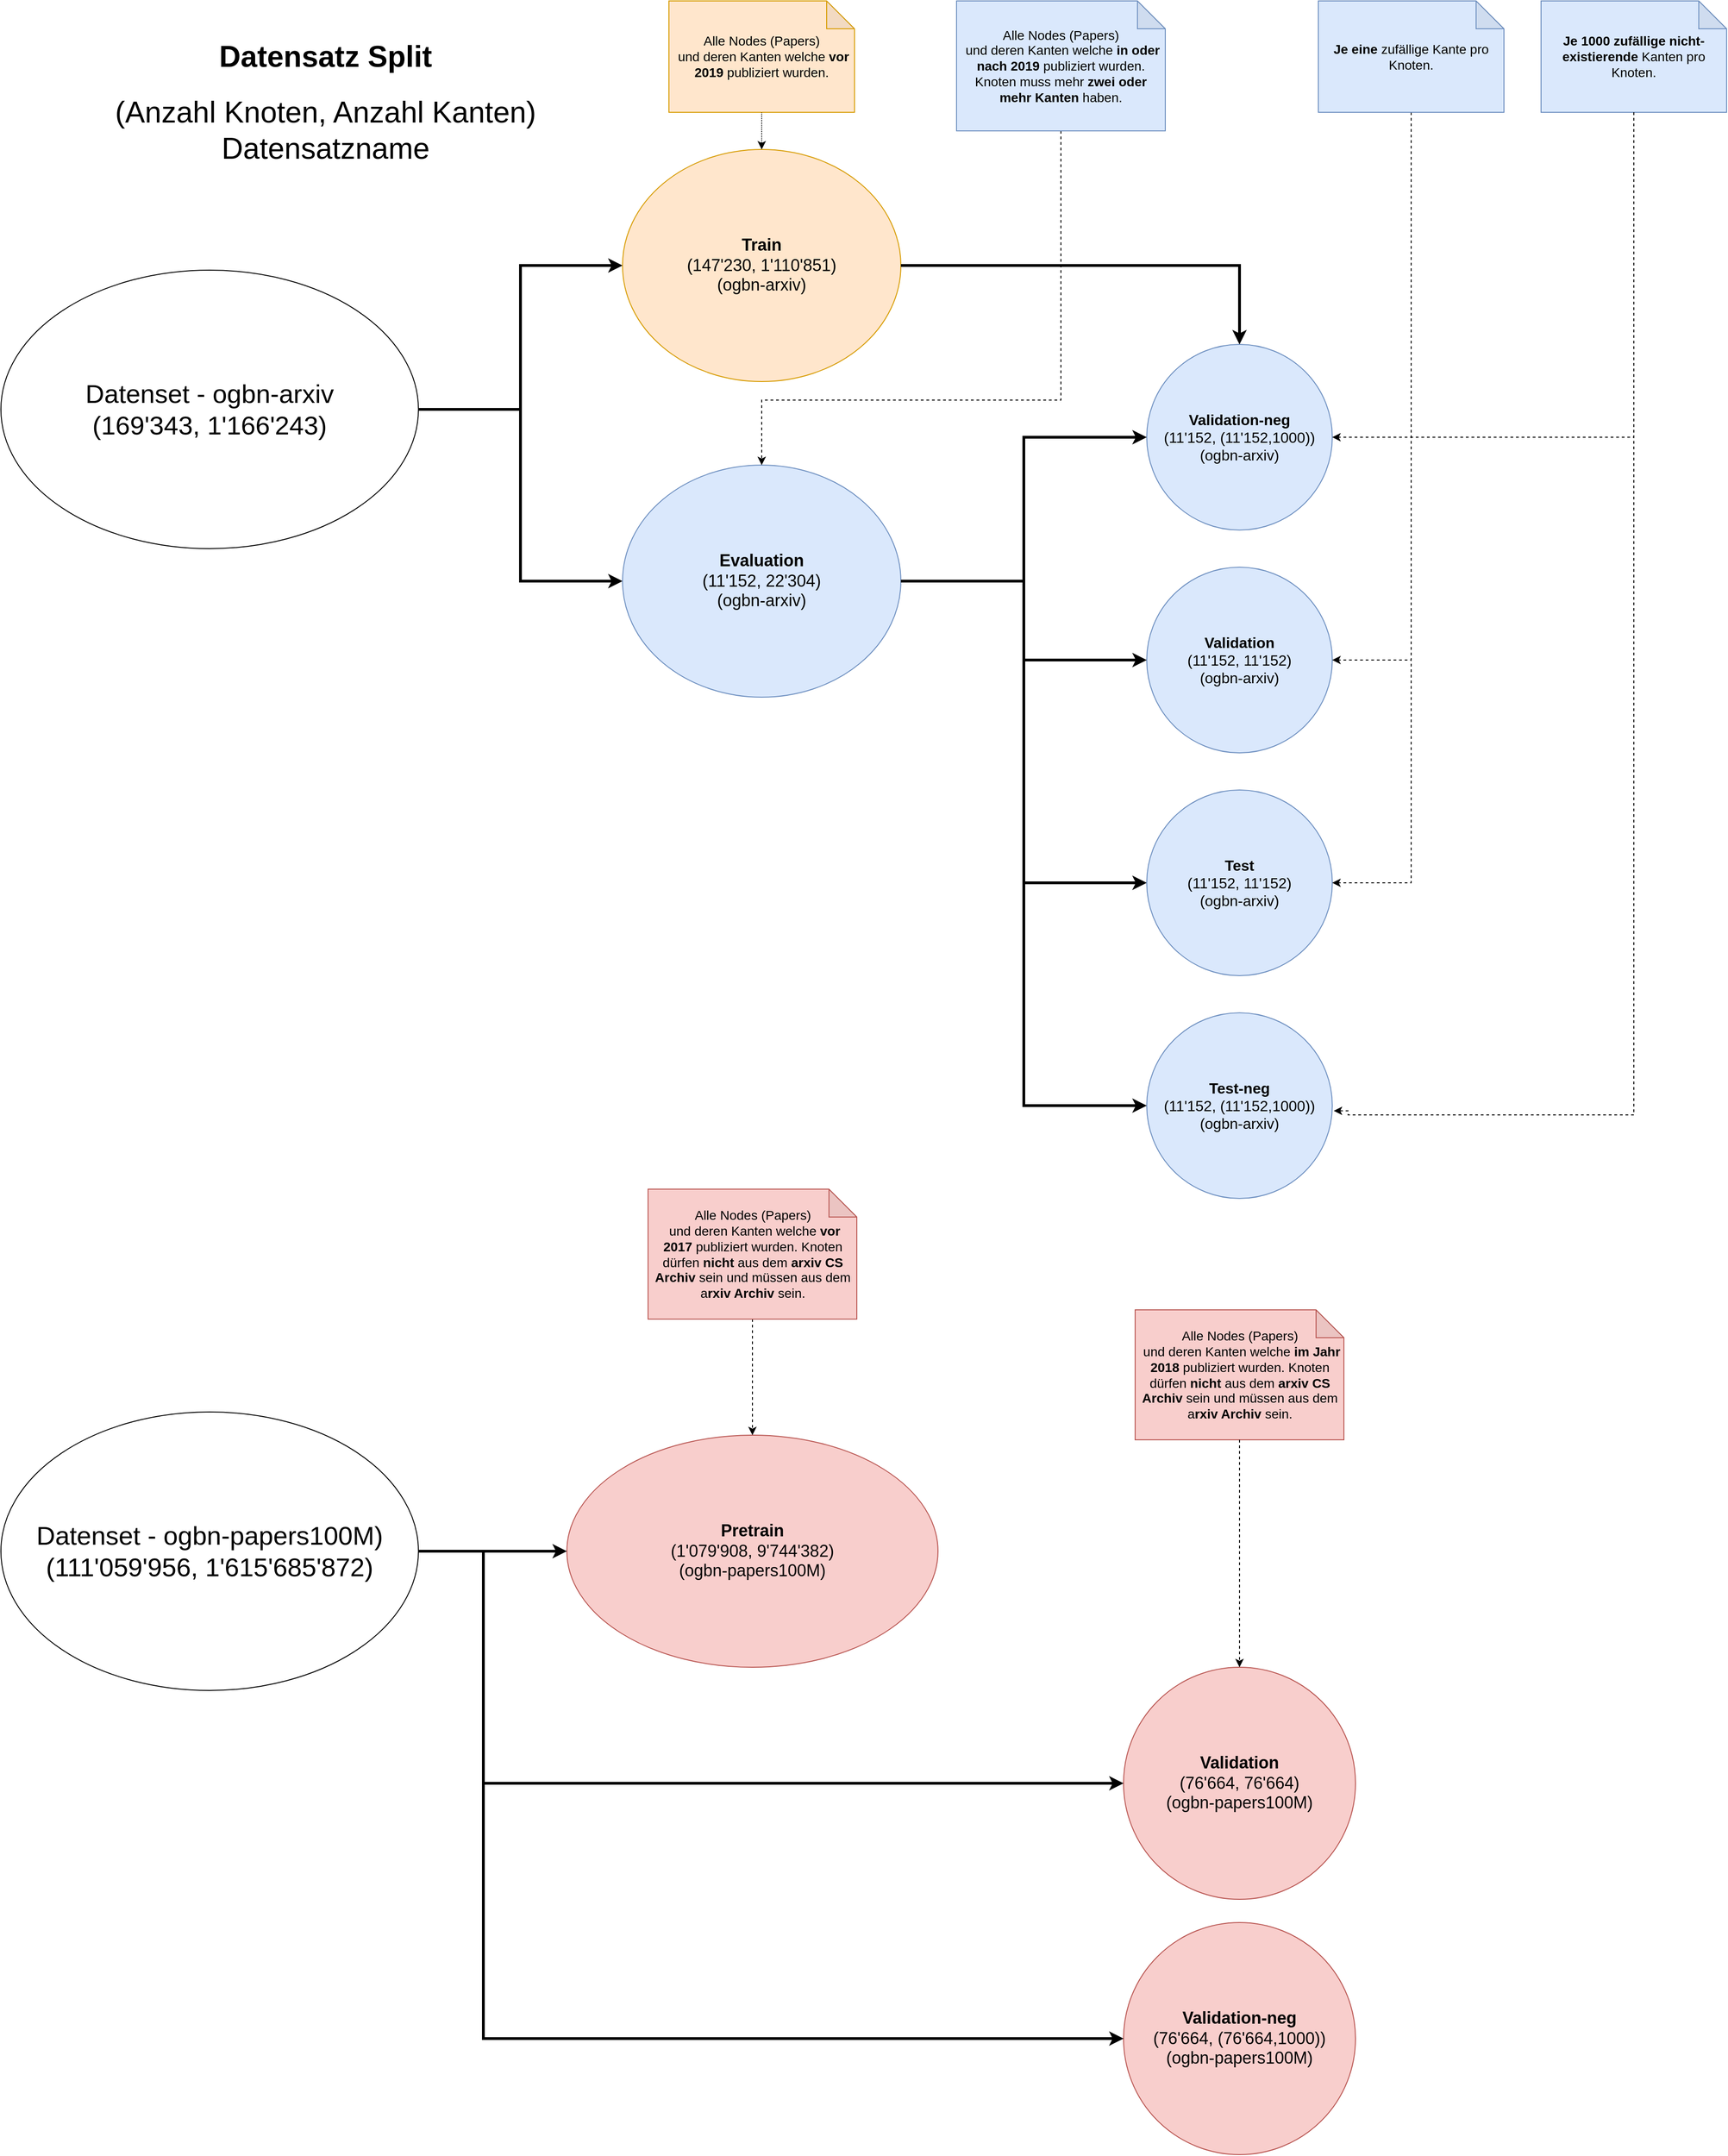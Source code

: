 <mxfile version="21.1.2" type="device">
  <diagram name="Page-1" id="2YBvvXClWsGukQMizWep">
    <mxGraphModel dx="2363" dy="1380" grid="1" gridSize="10" guides="1" tooltips="1" connect="1" arrows="1" fold="1" page="1" pageScale="1" pageWidth="850" pageHeight="1100" math="0" shadow="0">
      <root>
        <mxCell id="0" />
        <mxCell id="1" parent="0" />
        <mxCell id="DBZsah9PMcVBtdM9_Nkq-13" value="&lt;font style=&quot;font-size: 16px;&quot;&gt;&lt;b style=&quot;border-color: var(--border-color);&quot;&gt;Validation&lt;/b&gt;&lt;b&gt;-neg&lt;/b&gt;&lt;br&gt;(11&#39;152, (11&#39;152,1000))&lt;br&gt;(ogbn-arxiv)&lt;/font&gt;" style="ellipse;whiteSpace=wrap;html=1;align=center;fillColor=#dae8fc;strokeColor=#6c8ebf;" parent="1" vertex="1">
          <mxGeometry x="1275" y="380" width="200" height="200" as="geometry" />
        </mxCell>
        <mxCell id="kIvwkOcftFBGyBZxoerE-2" value="" style="edgeStyle=orthogonalEdgeStyle;rounded=0;orthogonalLoop=1;jettySize=auto;html=1;strokeWidth=3;" parent="1" source="oy7Zo6DhRCW7qj9CpCB3-3" target="kIvwkOcftFBGyBZxoerE-1" edge="1">
          <mxGeometry relative="1" as="geometry" />
        </mxCell>
        <mxCell id="kIvwkOcftFBGyBZxoerE-4" value="" style="edgeStyle=orthogonalEdgeStyle;rounded=0;orthogonalLoop=1;jettySize=auto;html=1;exitX=1;exitY=0.5;exitDx=0;exitDy=0;entryX=0;entryY=0.5;entryDx=0;entryDy=0;strokeWidth=3;" parent="1" source="oy7Zo6DhRCW7qj9CpCB3-3" target="kIvwkOcftFBGyBZxoerE-3" edge="1">
          <mxGeometry relative="1" as="geometry" />
        </mxCell>
        <mxCell id="oy7Zo6DhRCW7qj9CpCB3-3" value="&lt;font style=&quot;font-size: 28px;&quot;&gt;Datenset - ogbn-arxiv&lt;br&gt;(169&#39;343, 1&#39;166&#39;243)&lt;br&gt;&lt;/font&gt;" style="ellipse;whiteSpace=wrap;html=1;align=center;" parent="1" vertex="1">
          <mxGeometry x="40" y="300" width="450" height="300" as="geometry" />
        </mxCell>
        <mxCell id="oy7Zo6DhRCW7qj9CpCB3-4" value="&lt;font style=&quot;font-size: 18px&quot;&gt;&lt;span style=&quot;font-size: 18px&quot;&gt;&lt;b&gt;Pretrain&lt;/b&gt;&lt;/span&gt;&lt;br style=&quot;font-size: 18px&quot;&gt;&lt;span&gt;(&lt;/span&gt;&lt;span class=&quot;ui-provider a b c d e f g h i j k l m n o p q r s t u v w x y z ab ac ae af ag ah ai aj ak&quot; dir=&quot;ltr&quot;&gt;1&#39;079&#39;908,&amp;nbsp;&lt;/span&gt;9&#39;744&#39;382&lt;span&gt;)&lt;/span&gt;&lt;br&gt;&lt;span&gt;(&lt;/span&gt;&lt;span&gt;ogbn-papers100M&lt;/span&gt;&lt;span&gt;)&lt;/span&gt;&lt;/font&gt;" style="ellipse;whiteSpace=wrap;html=1;fillColor=#f8cecc;strokeColor=#b85450;align=center;" parent="1" vertex="1">
          <mxGeometry x="650" y="1555" width="400" height="250" as="geometry" />
        </mxCell>
        <mxCell id="kIvwkOcftFBGyBZxoerE-1" value="&lt;font style=&quot;font-size: 18px;&quot;&gt;&lt;b&gt;Train&lt;/b&gt;&lt;br&gt;(147&#39;230,&amp;nbsp;1&#39;110&#39;851)&lt;br&gt;(ogbn-arxiv)&lt;/font&gt;" style="ellipse;whiteSpace=wrap;html=1;fillColor=#ffe6cc;strokeColor=#d79b00;align=center;" parent="1" vertex="1">
          <mxGeometry x="710" y="170" width="300" height="250" as="geometry" />
        </mxCell>
        <mxCell id="kIvwkOcftFBGyBZxoerE-6" value="" style="edgeStyle=orthogonalEdgeStyle;rounded=0;orthogonalLoop=1;jettySize=auto;html=1;entryX=0;entryY=0.5;entryDx=0;entryDy=0;strokeWidth=3;" parent="1" source="kIvwkOcftFBGyBZxoerE-3" target="kIvwkOcftFBGyBZxoerE-9" edge="1">
          <mxGeometry relative="1" as="geometry" />
        </mxCell>
        <mxCell id="DBZsah9PMcVBtdM9_Nkq-15" value="" style="edgeStyle=orthogonalEdgeStyle;rounded=0;orthogonalLoop=1;jettySize=auto;html=1;entryX=0;entryY=0.5;entryDx=0;entryDy=0;strokeWidth=3;" parent="1" source="kIvwkOcftFBGyBZxoerE-3" target="DBZsah9PMcVBtdM9_Nkq-13" edge="1">
          <mxGeometry relative="1" as="geometry">
            <mxPoint x="1240" y="635" as="targetPoint" />
          </mxGeometry>
        </mxCell>
        <mxCell id="kIvwkOcftFBGyBZxoerE-3" value="&lt;font style=&quot;font-size: 18px;&quot;&gt;&lt;b&gt;Evaluation&lt;/b&gt;&lt;br&gt;(11&#39;152, 22&#39;304)&lt;br&gt;(ogbn-arxiv)&lt;/font&gt;" style="ellipse;whiteSpace=wrap;html=1;align=center;fillColor=#dae8fc;strokeColor=#6c8ebf;" parent="1" vertex="1">
          <mxGeometry x="710" y="510" width="300" height="250" as="geometry" />
        </mxCell>
        <mxCell id="kIvwkOcftFBGyBZxoerE-5" value="&lt;font style=&quot;font-size: 16px;&quot;&gt;&lt;b&gt;Validation&lt;/b&gt;&lt;br&gt;(11&#39;152, 11&#39;152)&lt;br&gt;(ogbn-arxiv)&lt;/font&gt;" style="ellipse;whiteSpace=wrap;html=1;align=center;fillColor=#dae8fc;strokeColor=#6c8ebf;" parent="1" vertex="1">
          <mxGeometry x="1275" y="620" width="200" height="200" as="geometry" />
        </mxCell>
        <mxCell id="kIvwkOcftFBGyBZxoerE-9" value="&lt;font style=&quot;font-size: 16px;&quot;&gt;&lt;b&gt;Test&lt;/b&gt;&lt;br&gt;(11&#39;152,&amp;nbsp;11&#39;152)&lt;br&gt;(ogbn-arxiv)&lt;/font&gt;" style="ellipse;whiteSpace=wrap;html=1;align=center;fillColor=#dae8fc;strokeColor=#6c8ebf;" parent="1" vertex="1">
          <mxGeometry x="1275" y="860" width="200" height="200" as="geometry" />
        </mxCell>
        <mxCell id="kIvwkOcftFBGyBZxoerE-10" value="" style="edgeStyle=orthogonalEdgeStyle;rounded=0;orthogonalLoop=1;jettySize=auto;html=1;entryX=0;entryY=0.5;entryDx=0;entryDy=0;strokeWidth=3;" parent="1" source="kIvwkOcftFBGyBZxoerE-3" target="kIvwkOcftFBGyBZxoerE-5" edge="1">
          <mxGeometry relative="1" as="geometry">
            <mxPoint x="1090" y="790" as="sourcePoint" />
            <mxPoint x="1290" y="950" as="targetPoint" />
          </mxGeometry>
        </mxCell>
        <mxCell id="kIvwkOcftFBGyBZxoerE-12" value="&lt;h1 style=&quot;font-size: 32px;&quot;&gt;&lt;font style=&quot;font-size: 32px;&quot;&gt;Datensatz Split&lt;/font&gt;&lt;/h1&gt;&lt;font style=&quot;font-size: 32px;&quot;&gt;&lt;div style=&quot;&quot;&gt;&lt;span style=&quot;background-color: initial;&quot;&gt;(Anzahl Knoten, Anzahl Kanten)&lt;/span&gt;&lt;/div&gt;&lt;div style=&quot;&quot;&gt;&lt;span style=&quot;background-color: initial;&quot;&gt;Datensatzname&lt;/span&gt;&lt;/div&gt;&lt;/font&gt;" style="text;html=1;strokeColor=none;fillColor=none;spacing=5;spacingTop=-20;whiteSpace=wrap;overflow=hidden;rounded=0;align=center;" parent="1" vertex="1">
          <mxGeometry x="120" y="40" width="540" height="150" as="geometry" />
        </mxCell>
        <mxCell id="kIvwkOcftFBGyBZxoerE-14" style="edgeStyle=orthogonalEdgeStyle;rounded=0;orthogonalLoop=1;jettySize=auto;html=1;exitX=1;exitY=0.5;exitDx=0;exitDy=0;entryX=0;entryY=0.5;entryDx=0;entryDy=0;strokeWidth=3;" parent="1" source="kIvwkOcftFBGyBZxoerE-13" target="oy7Zo6DhRCW7qj9CpCB3-4" edge="1">
          <mxGeometry relative="1" as="geometry" />
        </mxCell>
        <mxCell id="kIvwkOcftFBGyBZxoerE-13" value="&lt;font style=&quot;&quot;&gt;&lt;font style=&quot;font-size: 28px;&quot;&gt;Datenset -&amp;nbsp;ogbn-papers100M)(111&#39;059&#39;956, 1&#39;615&#39;685&#39;872)&lt;/font&gt;&lt;br&gt;&lt;/font&gt;" style="ellipse;whiteSpace=wrap;html=1;align=center;" parent="1" vertex="1">
          <mxGeometry x="40" y="1530" width="450" height="300" as="geometry" />
        </mxCell>
        <mxCell id="DBZsah9PMcVBtdM9_Nkq-3" value="" style="edgeStyle=orthogonalEdgeStyle;rounded=0;orthogonalLoop=1;jettySize=auto;html=1;entryX=0.5;entryY=0;entryDx=0;entryDy=0;dashed=1;dashPattern=1 1;" parent="1" source="DBZsah9PMcVBtdM9_Nkq-1" target="kIvwkOcftFBGyBZxoerE-1" edge="1">
          <mxGeometry relative="1" as="geometry" />
        </mxCell>
        <mxCell id="DBZsah9PMcVBtdM9_Nkq-1" value="&lt;font style=&quot;font-size: 14px;&quot;&gt;Alle Nodes&amp;nbsp;(Papers)&lt;br&gt;&amp;nbsp;und deren Kanten welche &lt;b&gt;vor 2019&lt;/b&gt; publiziert wurden.&lt;/font&gt;" style="shape=note;whiteSpace=wrap;html=1;backgroundOutline=1;darkOpacity=0.05;fillColor=#ffe6cc;strokeColor=#d79b00;" parent="1" vertex="1">
          <mxGeometry x="760" y="10" width="200" height="120" as="geometry" />
        </mxCell>
        <mxCell id="DBZsah9PMcVBtdM9_Nkq-5" style="edgeStyle=orthogonalEdgeStyle;rounded=0;orthogonalLoop=1;jettySize=auto;html=1;exitX=0.5;exitY=1;exitDx=0;exitDy=0;exitPerimeter=0;entryX=0.5;entryY=0;entryDx=0;entryDy=0;dashed=1;" parent="1" source="DBZsah9PMcVBtdM9_Nkq-4" target="kIvwkOcftFBGyBZxoerE-3" edge="1">
          <mxGeometry relative="1" as="geometry">
            <Array as="points">
              <mxPoint x="1183" y="440" />
              <mxPoint x="860" y="440" />
            </Array>
          </mxGeometry>
        </mxCell>
        <mxCell id="DBZsah9PMcVBtdM9_Nkq-4" value="&lt;font style=&quot;font-size: 14px;&quot;&gt;Alle Nodes&amp;nbsp;(Papers)&lt;br&gt;&amp;nbsp;und deren Kanten welche&lt;b&gt; in oder nach&lt;/b&gt; &lt;b&gt;2019 &lt;/b&gt;publiziert wurden. Knoten muss mehr &lt;b&gt;zwei oder mehr Kanten&lt;/b&gt; haben.&lt;br&gt;&lt;/font&gt;" style="shape=note;whiteSpace=wrap;html=1;backgroundOutline=1;darkOpacity=0.05;fillColor=#dae8fc;strokeColor=#6c8ebf;" parent="1" vertex="1">
          <mxGeometry x="1070" y="10" width="225" height="140" as="geometry" />
        </mxCell>
        <mxCell id="DBZsah9PMcVBtdM9_Nkq-8" value="" style="edgeStyle=orthogonalEdgeStyle;rounded=0;orthogonalLoop=1;jettySize=auto;html=1;exitX=0.5;exitY=1;exitDx=0;exitDy=0;exitPerimeter=0;entryX=1;entryY=0.5;entryDx=0;entryDy=0;dashed=1;" parent="1" source="DBZsah9PMcVBtdM9_Nkq-6" target="kIvwkOcftFBGyBZxoerE-5" edge="1">
          <mxGeometry relative="1" as="geometry" />
        </mxCell>
        <mxCell id="DBZsah9PMcVBtdM9_Nkq-9" style="edgeStyle=orthogonalEdgeStyle;rounded=0;orthogonalLoop=1;jettySize=auto;html=1;exitX=0.5;exitY=1;exitDx=0;exitDy=0;exitPerimeter=0;entryX=1;entryY=0.5;entryDx=0;entryDy=0;dashed=1;" parent="1" source="DBZsah9PMcVBtdM9_Nkq-6" target="kIvwkOcftFBGyBZxoerE-9" edge="1">
          <mxGeometry relative="1" as="geometry" />
        </mxCell>
        <mxCell id="DBZsah9PMcVBtdM9_Nkq-6" value="&lt;span style=&quot;font-size: 14px;&quot;&gt;&lt;b&gt;Je eine &lt;/b&gt;zufällige Kante pro Knoten.&lt;/span&gt;" style="shape=note;whiteSpace=wrap;html=1;backgroundOutline=1;darkOpacity=0.05;fillColor=#dae8fc;strokeColor=#6c8ebf;" parent="1" vertex="1">
          <mxGeometry x="1460" y="10" width="200" height="120" as="geometry" />
        </mxCell>
        <mxCell id="DBZsah9PMcVBtdM9_Nkq-12" value="" style="edgeStyle=orthogonalEdgeStyle;rounded=0;orthogonalLoop=1;jettySize=auto;html=1;entryX=0.5;entryY=0;entryDx=0;entryDy=0;dashed=1;" parent="1" source="DBZsah9PMcVBtdM9_Nkq-10" target="oy7Zo6DhRCW7qj9CpCB3-4" edge="1">
          <mxGeometry relative="1" as="geometry">
            <mxPoint x="860" y="1510" as="targetPoint" />
          </mxGeometry>
        </mxCell>
        <mxCell id="DBZsah9PMcVBtdM9_Nkq-10" value="&lt;font style=&quot;font-size: 14px&quot;&gt;Alle Nodes&amp;nbsp;(Papers)&lt;br&gt;&amp;nbsp;und deren Kanten welche&lt;b&gt; vor &lt;/b&gt;&lt;b&gt;2017&amp;nbsp;&lt;/b&gt;publiziert wurden. Knoten dürfen &lt;b&gt;nicht &lt;/b&gt;aus dem &lt;b&gt;arxiv CS Archiv&lt;/b&gt; sein und&amp;nbsp;&lt;span class=&quot;ui-provider a b c d e f g h i j k l m n o p q r s t u v w x y z ab ac ae af ag ah ai aj ak&quot; dir=&quot;ltr&quot;&gt;müssen aus dem a&lt;b&gt;rxiv Archiv&lt;/b&gt; sein.&lt;/span&gt;&lt;br&gt;&lt;/font&gt;" style="shape=note;whiteSpace=wrap;html=1;backgroundOutline=1;darkOpacity=0.05;fillColor=#f8cecc;strokeColor=#b85450;" parent="1" vertex="1">
          <mxGeometry x="737.5" y="1290" width="225" height="140" as="geometry" />
        </mxCell>
        <mxCell id="DBZsah9PMcVBtdM9_Nkq-16" value="&lt;font style=&quot;font-size: 16px;&quot;&gt;&lt;b&gt;Test-neg&lt;/b&gt;&lt;br&gt;(11&#39;152, (11&#39;152,1000))&lt;br&gt;(ogbn-arxiv)&lt;/font&gt;" style="ellipse;whiteSpace=wrap;html=1;align=center;fillColor=#dae8fc;strokeColor=#6c8ebf;" parent="1" vertex="1">
          <mxGeometry x="1275" y="1100" width="200" height="200" as="geometry" />
        </mxCell>
        <mxCell id="DBZsah9PMcVBtdM9_Nkq-17" value="" style="edgeStyle=orthogonalEdgeStyle;rounded=0;orthogonalLoop=1;jettySize=auto;html=1;entryX=0;entryY=0.5;entryDx=0;entryDy=0;exitX=1;exitY=0.5;exitDx=0;exitDy=0;strokeWidth=3;" parent="1" source="kIvwkOcftFBGyBZxoerE-3" target="DBZsah9PMcVBtdM9_Nkq-16" edge="1">
          <mxGeometry relative="1" as="geometry">
            <mxPoint x="1010" y="630" as="sourcePoint" />
            <mxPoint x="1300" y="990" as="targetPoint" />
          </mxGeometry>
        </mxCell>
        <mxCell id="DBZsah9PMcVBtdM9_Nkq-21" value="" style="edgeStyle=orthogonalEdgeStyle;rounded=0;orthogonalLoop=1;jettySize=auto;html=1;dashed=1;entryX=1;entryY=0.5;entryDx=0;entryDy=0;" parent="1" source="DBZsah9PMcVBtdM9_Nkq-19" target="DBZsah9PMcVBtdM9_Nkq-13" edge="1">
          <mxGeometry relative="1" as="geometry">
            <mxPoint x="1800" y="230" as="targetPoint" />
            <Array as="points">
              <mxPoint x="1800" y="480" />
            </Array>
          </mxGeometry>
        </mxCell>
        <mxCell id="DBZsah9PMcVBtdM9_Nkq-19" value="&lt;span style=&quot;font-size: 14px;&quot;&gt;&lt;b&gt;Je 1000&amp;nbsp;zufällige nicht-existierende &lt;/b&gt;Kanten pro Knoten.&lt;/span&gt;" style="shape=note;whiteSpace=wrap;html=1;backgroundOutline=1;darkOpacity=0.05;fillColor=#dae8fc;strokeColor=#6c8ebf;" parent="1" vertex="1">
          <mxGeometry x="1700" y="10" width="200" height="120" as="geometry" />
        </mxCell>
        <mxCell id="DBZsah9PMcVBtdM9_Nkq-24" value="" style="edgeStyle=orthogonalEdgeStyle;rounded=0;orthogonalLoop=1;jettySize=auto;html=1;dashed=1;entryX=1.008;entryY=0.528;entryDx=0;entryDy=0;exitX=0.5;exitY=1;exitDx=0;exitDy=0;exitPerimeter=0;entryPerimeter=0;" parent="1" source="DBZsah9PMcVBtdM9_Nkq-19" target="DBZsah9PMcVBtdM9_Nkq-16" edge="1">
          <mxGeometry relative="1" as="geometry">
            <mxPoint x="1810" y="140" as="sourcePoint" />
            <mxPoint x="1500" y="990" as="targetPoint" />
            <Array as="points">
              <mxPoint x="1800" y="1210" />
              <mxPoint x="1492" y="1210" />
              <mxPoint x="1492" y="1206" />
            </Array>
          </mxGeometry>
        </mxCell>
        <mxCell id="e8f7FmHir4usAq6fZGoY-6" value="" style="edgeStyle=orthogonalEdgeStyle;rounded=0;orthogonalLoop=1;jettySize=auto;html=1;strokeWidth=3;exitX=1;exitY=0.5;exitDx=0;exitDy=0;entryX=0.5;entryY=0;entryDx=0;entryDy=0;" parent="1" source="kIvwkOcftFBGyBZxoerE-1" target="DBZsah9PMcVBtdM9_Nkq-13" edge="1">
          <mxGeometry relative="1" as="geometry">
            <mxPoint x="500" y="460" as="sourcePoint" />
            <mxPoint x="720" y="305" as="targetPoint" />
            <Array as="points">
              <mxPoint x="1375" y="295" />
            </Array>
          </mxGeometry>
        </mxCell>
        <mxCell id="VVx2se1u-HFRKgwkV1f8-1" value="&lt;font style=&quot;font-size: 18px&quot;&gt;&lt;span style=&quot;font-size: 18px&quot;&gt;&lt;b&gt;Validation&lt;/b&gt;&lt;/span&gt;&lt;br style=&quot;font-size: 18px&quot;&gt;&lt;span&gt;(&lt;/span&gt;&lt;span class=&quot;ui-provider a b c d e f g h i j k l m n o p q r s t u v w x y z ab ac ae af ag ah ai aj ak&quot; dir=&quot;ltr&quot;&gt;76&#39;664,&amp;nbsp;&lt;/span&gt;&lt;span class=&quot;ui-provider a b c d e f g h i j k l m n o p q r s t u v w x y z ab ac ae af ag ah ai aj ak&quot; dir=&quot;ltr&quot;&gt;76&#39;664&lt;/span&gt;&lt;span&gt;)&lt;/span&gt;&lt;br&gt;&lt;span&gt;(&lt;/span&gt;&lt;span&gt;ogbn-papers100M&lt;/span&gt;&lt;span&gt;)&lt;/span&gt;&lt;/font&gt;" style="ellipse;whiteSpace=wrap;html=1;fillColor=#f8cecc;strokeColor=#b85450;align=center;" parent="1" vertex="1">
          <mxGeometry x="1250" y="1805" width="250" height="250" as="geometry" />
        </mxCell>
        <mxCell id="VVx2se1u-HFRKgwkV1f8-2" style="edgeStyle=orthogonalEdgeStyle;rounded=0;orthogonalLoop=1;jettySize=auto;html=1;exitX=1;exitY=0.5;exitDx=0;exitDy=0;entryX=0;entryY=0.5;entryDx=0;entryDy=0;strokeWidth=3;" parent="1" source="kIvwkOcftFBGyBZxoerE-13" target="VVx2se1u-HFRKgwkV1f8-1" edge="1">
          <mxGeometry relative="1" as="geometry">
            <mxPoint x="500" y="1690" as="sourcePoint" />
            <mxPoint x="660" y="1690" as="targetPoint" />
            <Array as="points">
              <mxPoint x="560" y="1680" />
              <mxPoint x="560" y="1930" />
            </Array>
          </mxGeometry>
        </mxCell>
        <mxCell id="VVx2se1u-HFRKgwkV1f8-3" value="&lt;font style=&quot;font-size: 14px&quot;&gt;Alle Nodes&amp;nbsp;(Papers)&lt;br&gt;&amp;nbsp;und deren Kanten welche&lt;b&gt;&amp;nbsp;im Jahr 2018&lt;/b&gt;&lt;b&gt;&amp;nbsp;&lt;/b&gt;publiziert wurden. Knoten dürfen &lt;b&gt;nicht &lt;/b&gt;aus dem &lt;b&gt;arxiv CS Archiv&lt;/b&gt; sein und&amp;nbsp;&lt;span class=&quot;ui-provider a b c d e f g h i j k l m n o p q r s t u v w x y z ab ac ae af ag ah ai aj ak&quot; dir=&quot;ltr&quot;&gt;müssen aus dem a&lt;b&gt;rxiv Archiv&lt;/b&gt; sein.&lt;/span&gt;&lt;br&gt;&lt;/font&gt;" style="shape=note;whiteSpace=wrap;html=1;backgroundOutline=1;darkOpacity=0.05;fillColor=#f8cecc;strokeColor=#b85450;" parent="1" vertex="1">
          <mxGeometry x="1262.5" y="1420" width="225" height="140" as="geometry" />
        </mxCell>
        <mxCell id="VVx2se1u-HFRKgwkV1f8-6" value="" style="edgeStyle=orthogonalEdgeStyle;rounded=0;orthogonalLoop=1;jettySize=auto;html=1;entryX=0.5;entryY=0;entryDx=0;entryDy=0;dashed=1;exitX=0.5;exitY=1;exitDx=0;exitDy=0;exitPerimeter=0;" parent="1" source="VVx2se1u-HFRKgwkV1f8-3" target="VVx2se1u-HFRKgwkV1f8-1" edge="1">
          <mxGeometry relative="1" as="geometry">
            <mxPoint x="1020" y="2250" as="targetPoint" />
            <mxPoint x="1020" y="2125" as="sourcePoint" />
          </mxGeometry>
        </mxCell>
        <mxCell id="B_pcu1N6jxmN99Zgr39y-2" value="&lt;font style=&quot;font-size: 18px&quot;&gt;&lt;span style=&quot;font-size: 18px&quot;&gt;&lt;b&gt;Validation-neg&lt;/b&gt;&lt;/span&gt;&lt;br style=&quot;font-size: 18px&quot;&gt;&lt;span&gt;(&lt;/span&gt;&lt;span class=&quot;ui-provider a b c d e f g h i j k l m n o p q r s t u v w x y z ab ac ae af ag ah ai aj ak&quot; dir=&quot;ltr&quot;&gt;76&#39;664,&amp;nbsp;&lt;/span&gt;(76&#39;664,1000)&lt;span&gt;)&lt;/span&gt;&lt;br&gt;&lt;span&gt;(&lt;/span&gt;&lt;span&gt;ogbn-papers100M&lt;/span&gt;&lt;span&gt;)&lt;/span&gt;&lt;/font&gt;" style="ellipse;whiteSpace=wrap;html=1;fillColor=#f8cecc;strokeColor=#b85450;align=center;" vertex="1" parent="1">
          <mxGeometry x="1250" y="2080" width="250" height="250" as="geometry" />
        </mxCell>
        <mxCell id="B_pcu1N6jxmN99Zgr39y-4" style="edgeStyle=orthogonalEdgeStyle;rounded=0;orthogonalLoop=1;jettySize=auto;html=1;exitX=1;exitY=0.5;exitDx=0;exitDy=0;entryX=0;entryY=0.5;entryDx=0;entryDy=0;strokeWidth=3;" edge="1" parent="1" source="kIvwkOcftFBGyBZxoerE-13" target="B_pcu1N6jxmN99Zgr39y-2">
          <mxGeometry relative="1" as="geometry">
            <mxPoint x="500" y="1690" as="sourcePoint" />
            <mxPoint x="1260" y="1940" as="targetPoint" />
            <Array as="points">
              <mxPoint x="560" y="1680" />
              <mxPoint x="560" y="2205" />
            </Array>
          </mxGeometry>
        </mxCell>
      </root>
    </mxGraphModel>
  </diagram>
</mxfile>
